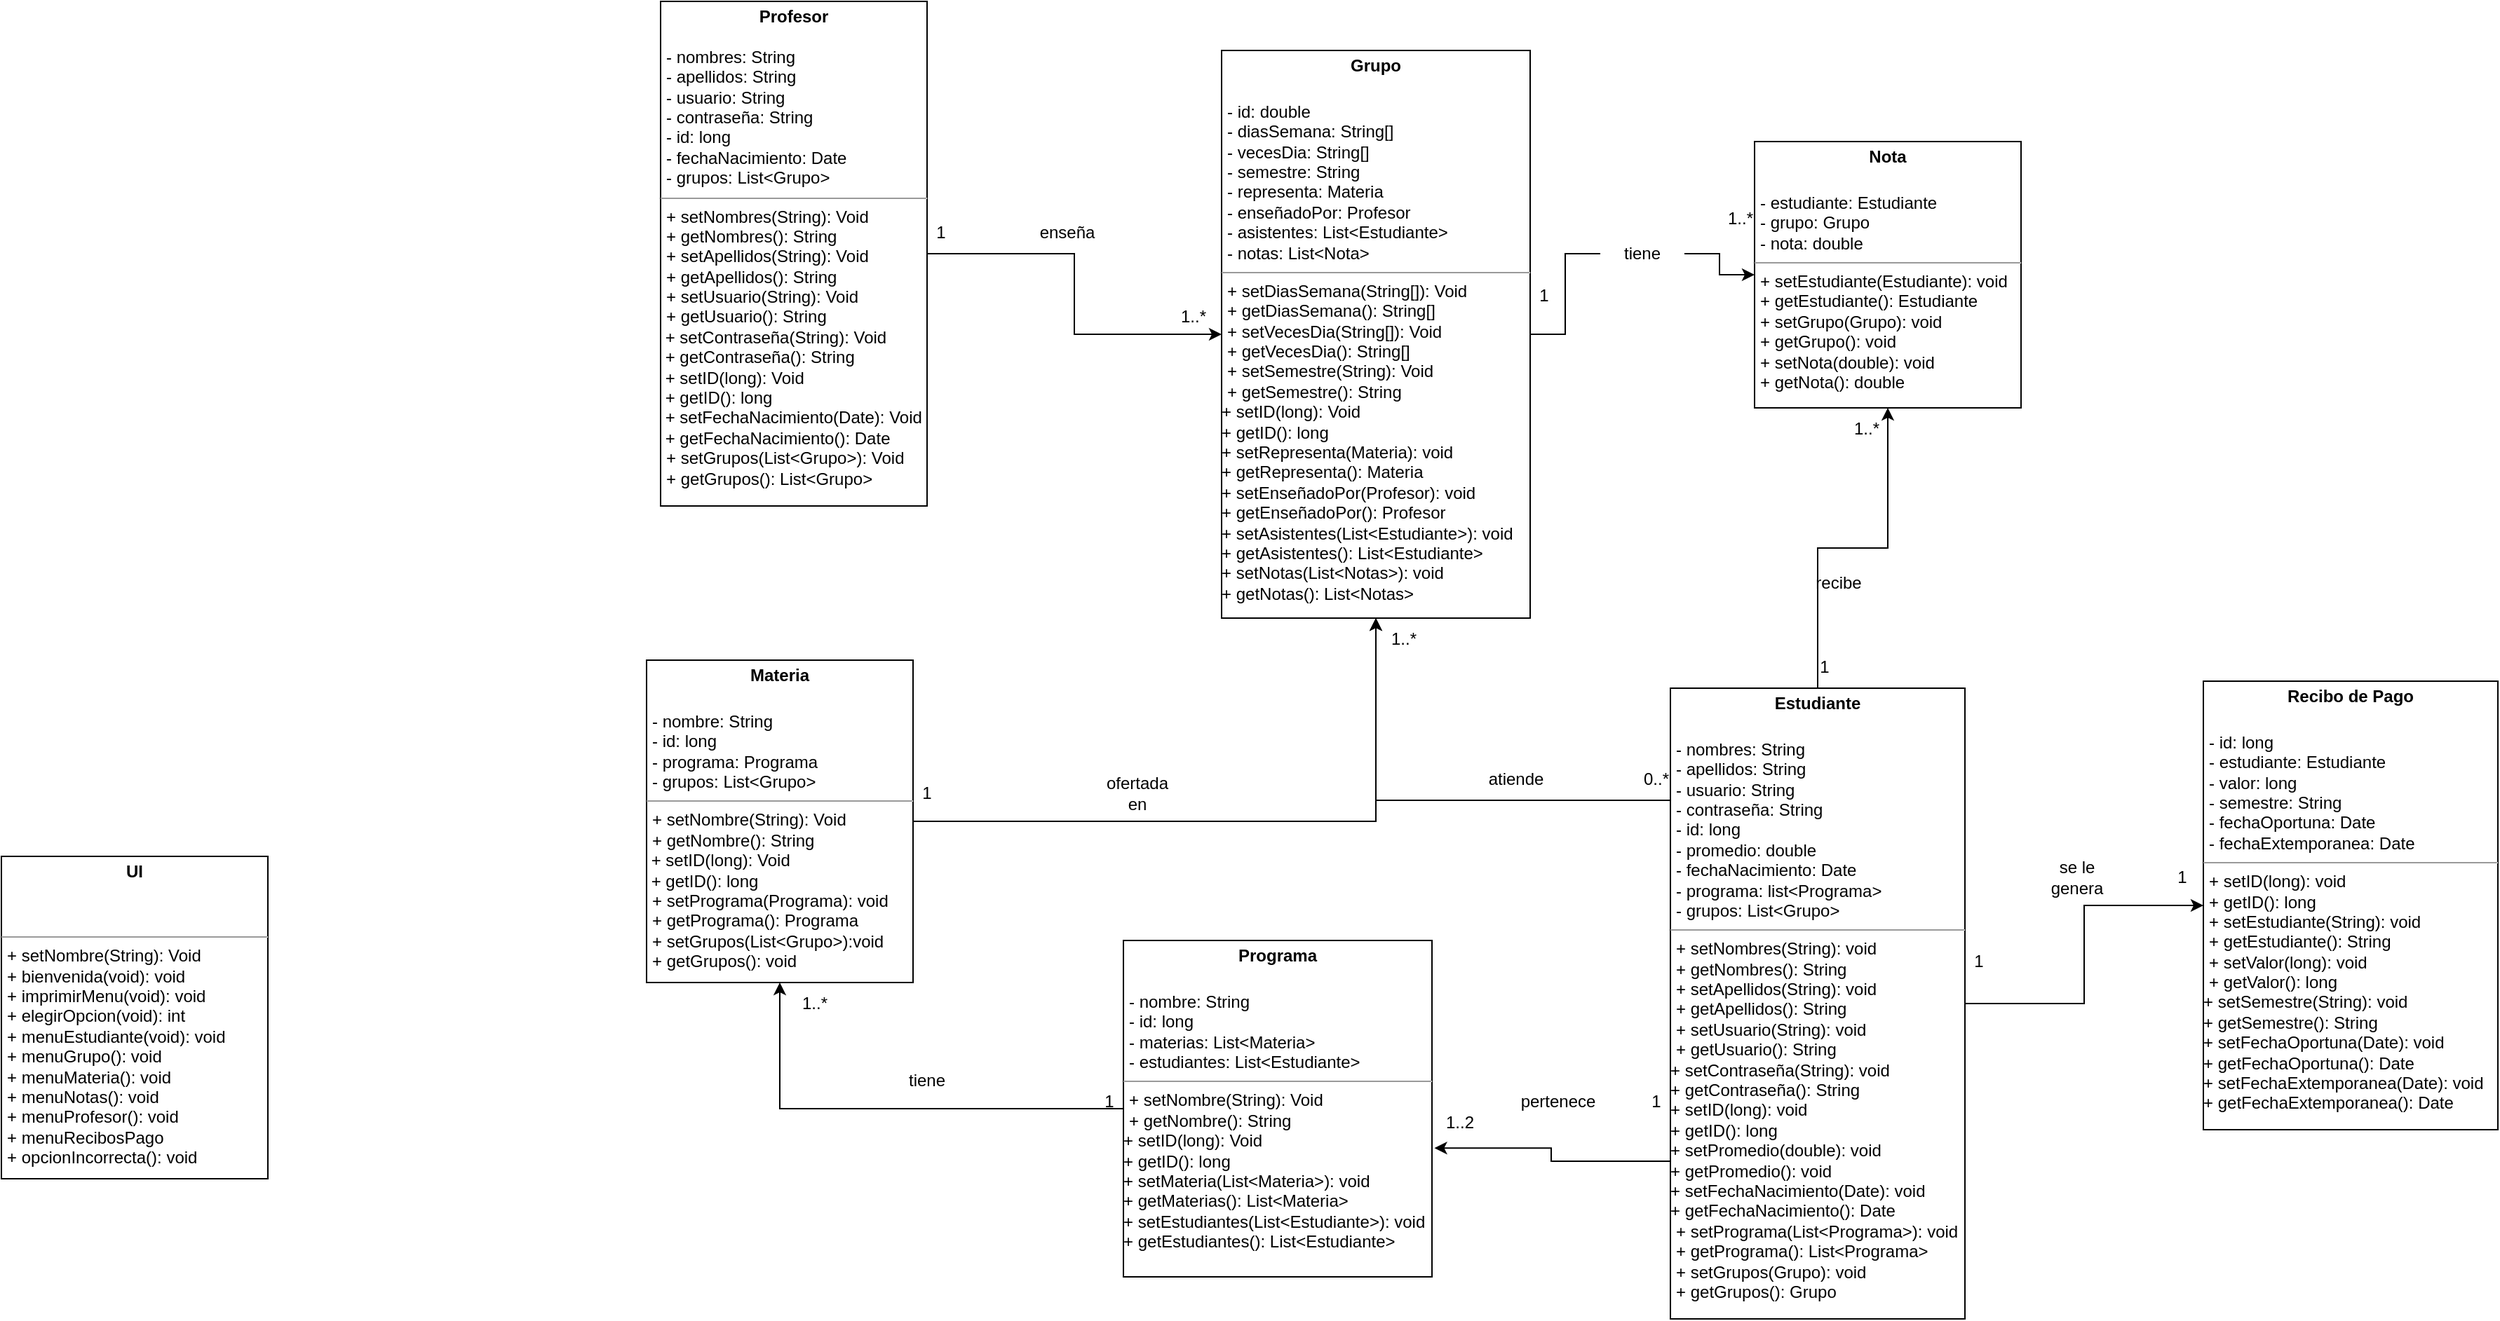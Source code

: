 <mxfile version="17.4.2" type="device"><diagram name="Page-1" id="c4acf3e9-155e-7222-9cf6-157b1a14988f"><mxGraphModel dx="1312" dy="1957" grid="1" gridSize="10" guides="1" tooltips="1" connect="1" arrows="1" fold="1" page="1" pageScale="1" pageWidth="850" pageHeight="1100" background="none" math="0" shadow="0"><root><mxCell id="0"/><mxCell id="1" parent="0"/><mxCell id="ORKNEBCGruArwPjm33vx-29" style="edgeStyle=orthogonalEdgeStyle;rounded=0;orthogonalLoop=1;jettySize=auto;html=1;entryX=0.5;entryY=1;entryDx=0;entryDy=0;" parent="1" source="5d2195bd80daf111-10" target="ORKNEBCGruArwPjm33vx-6" edge="1"><mxGeometry relative="1" as="geometry"><mxPoint x="670" y="360" as="targetPoint"/><Array as="points"><mxPoint x="670" y="440"/></Array></mxGeometry></mxCell><mxCell id="ORKNEBCGruArwPjm33vx-32" style="edgeStyle=orthogonalEdgeStyle;rounded=0;orthogonalLoop=1;jettySize=auto;html=1;entryX=0.5;entryY=1;entryDx=0;entryDy=0;" parent="1" source="5d2195bd80daf111-10" target="ORKNEBCGruArwPjm33vx-8" edge="1"><mxGeometry relative="1" as="geometry"/></mxCell><mxCell id="ORKNEBCGruArwPjm33vx-36" style="edgeStyle=orthogonalEdgeStyle;rounded=0;orthogonalLoop=1;jettySize=auto;html=1;" parent="1" source="5d2195bd80daf111-10" target="ORKNEBCGruArwPjm33vx-10" edge="1"><mxGeometry relative="1" as="geometry"/></mxCell><mxCell id="5d2195bd80daf111-10" value="&lt;p style=&quot;margin: 0px ; margin-top: 4px ; text-align: center&quot;&gt;&lt;b&gt;Estudiante&lt;/b&gt;&lt;/p&gt;&lt;p style=&quot;margin: 0px ; margin-top: 4px ; text-align: center&quot;&gt;&lt;b&gt;&lt;br&gt;&lt;/b&gt;&lt;/p&gt;&lt;p style=&quot;margin: 0px ; margin-left: 4px&quot;&gt;- nombres: String&lt;/p&gt;&lt;p style=&quot;margin: 0px ; margin-left: 4px&quot;&gt;- apellidos: String&lt;/p&gt;&lt;p style=&quot;margin: 0px ; margin-left: 4px&quot;&gt;&lt;span&gt;- usuario: String&lt;/span&gt;&lt;/p&gt;&lt;p style=&quot;margin: 0px ; margin-left: 4px&quot;&gt;- contraseña: String&lt;br&gt;- id: long&lt;/p&gt;&lt;p style=&quot;margin: 0px ; margin-left: 4px&quot;&gt;- promedio: double&lt;/p&gt;&lt;p style=&quot;margin: 0px ; margin-left: 4px&quot;&gt;- fechaNacimiento: Date&lt;/p&gt;&lt;p style=&quot;margin: 0px ; margin-left: 4px&quot;&gt;- programa: list&amp;lt;Programa&amp;gt;&lt;/p&gt;&lt;p style=&quot;margin: 0px ; margin-left: 4px&quot;&gt;- grupos: List&amp;lt;Grupo&amp;gt;&lt;/p&gt;&lt;hr size=&quot;1&quot;&gt;&lt;p style=&quot;margin: 0px ; margin-left: 4px&quot;&gt;+ setNombres(String): void&lt;br&gt;+ getNombres(): String&lt;/p&gt;&lt;p style=&quot;margin: 0px ; margin-left: 4px&quot;&gt;+ setApellidos(String): void&lt;br&gt;+ getApellidos(): String&lt;br&gt;&lt;/p&gt;&lt;p style=&quot;margin: 0px ; margin-left: 4px&quot;&gt;+ setUsuario(String): void&lt;br&gt;+ getUsuario(): String&lt;br&gt;&lt;/p&gt;+ setContraseña(String): void&lt;br&gt;+ getContraseña(): String&lt;br&gt;+ setID(long): void&lt;br&gt;+ getID(): long&lt;br&gt;+ setPromedio(double): void&lt;br&gt;+ getPromedio(): void&lt;br&gt;+ setFechaNacimiento(Date): void&lt;br&gt;+ getFechaNacimiento(): Date&lt;br&gt;&lt;p style=&quot;margin: 0px 0px 0px 4px&quot;&gt;+ setPrograma(List&amp;lt;Programa&amp;gt;): void&lt;br&gt;+ getPrograma(): List&amp;lt;Programa&amp;gt;&lt;/p&gt;&lt;p style=&quot;margin: 0px 0px 0px 4px&quot;&gt;+ setGrupos(Grupo): void&lt;br&gt;+ getGrupos(): Grupo&lt;/p&gt;" style="verticalAlign=top;align=left;overflow=fill;fontSize=12;fontFamily=Helvetica;html=1;rounded=0;shadow=0;comic=0;labelBackgroundColor=none;strokeWidth=1" parent="1" vertex="1"><mxGeometry x="880" y="360" width="210" height="450" as="geometry"/></mxCell><mxCell id="ORKNEBCGruArwPjm33vx-11" style="edgeStyle=orthogonalEdgeStyle;rounded=0;orthogonalLoop=1;jettySize=auto;html=1;entryX=0;entryY=0.5;entryDx=0;entryDy=0;" parent="1" source="ORKNEBCGruArwPjm33vx-5" target="ORKNEBCGruArwPjm33vx-6" edge="1"><mxGeometry relative="1" as="geometry"/></mxCell><mxCell id="ORKNEBCGruArwPjm33vx-5" value="&lt;p style=&quot;margin: 0px ; margin-top: 4px ; text-align: center&quot;&gt;&lt;b&gt;Profesor&lt;/b&gt;&lt;/p&gt;&lt;p style=&quot;margin: 0px ; margin-left: 4px&quot;&gt;&lt;br&gt;&lt;/p&gt;&lt;p style=&quot;margin: 0px ; margin-left: 4px&quot;&gt;- nombres: String&lt;/p&gt;&lt;p style=&quot;margin: 0px ; margin-left: 4px&quot;&gt;- apellidos: String&lt;/p&gt;&lt;p style=&quot;margin: 0px ; margin-left: 4px&quot;&gt;&lt;span&gt;- usuario: String&lt;/span&gt;&lt;/p&gt;&lt;p style=&quot;margin: 0px ; margin-left: 4px&quot;&gt;- contraseña: String&lt;br&gt;- id: long&lt;/p&gt;&lt;p style=&quot;margin: 0px ; margin-left: 4px&quot;&gt;- fechaNacimiento: Date&lt;/p&gt;&lt;p style=&quot;margin: 0px ; margin-left: 4px&quot;&gt;- grupos: List&amp;lt;Grupo&amp;gt;&lt;/p&gt;&lt;hr size=&quot;1&quot;&gt;&lt;p style=&quot;margin: 0px ; margin-left: 4px&quot;&gt;+ setNombres(String): Void&lt;br&gt;+ getNombres(): String&lt;/p&gt;&lt;p style=&quot;margin: 0px ; margin-left: 4px&quot;&gt;+ setApellidos(String): Void&lt;br&gt;+ getApellidos(): String&lt;br&gt;&lt;/p&gt;&lt;p style=&quot;margin: 0px ; margin-left: 4px&quot;&gt;+ setUsuario(String): Void&lt;br&gt;+ getUsuario(): String&lt;br&gt;&lt;/p&gt;&amp;nbsp;+ setContraseña(String): Void&lt;br&gt;&amp;nbsp;+ getContraseña(): String&lt;br&gt;&amp;nbsp;+ setID(long): Void&lt;br&gt;&amp;nbsp;+ getID(): long&lt;br&gt;&amp;nbsp;+ setFechaNacimiento(Date): Void&lt;br&gt;&amp;nbsp;+ getFechaNacimiento(): Date&lt;br&gt;&lt;p style=&quot;margin: 0px 0px 0px 4px&quot;&gt;+ setGrupos(List&amp;lt;Grupo&amp;gt;): Void&lt;br&gt;+ getGrupos(): List&amp;lt;Grupo&amp;gt;&lt;/p&gt;" style="verticalAlign=top;align=left;overflow=fill;fontSize=12;fontFamily=Helvetica;html=1;rounded=0;shadow=0;comic=0;labelBackgroundColor=none;strokeWidth=1" parent="1" vertex="1"><mxGeometry x="160" y="-130" width="190" height="360" as="geometry"/></mxCell><mxCell id="ORKNEBCGruArwPjm33vx-25" style="edgeStyle=orthogonalEdgeStyle;rounded=0;orthogonalLoop=1;jettySize=auto;html=1;entryX=0;entryY=0.5;entryDx=0;entryDy=0;startArrow=none;" parent="1" source="ORKNEBCGruArwPjm33vx-27" target="ORKNEBCGruArwPjm33vx-8" edge="1"><mxGeometry relative="1" as="geometry"/></mxCell><mxCell id="ORKNEBCGruArwPjm33vx-6" value="&lt;p style=&quot;margin: 0px ; margin-top: 4px ; text-align: center&quot;&gt;&lt;b&gt;Grupo&lt;/b&gt;&lt;/p&gt;&lt;p style=&quot;margin: 0px ; margin-top: 4px ; text-align: center&quot;&gt;&lt;b&gt;&lt;br&gt;&lt;/b&gt;&lt;/p&gt;&lt;p style=&quot;margin: 0px ; margin-left: 4px&quot;&gt;- id: double&lt;br&gt;&lt;/p&gt;&lt;p style=&quot;margin: 0px ; margin-left: 4px&quot;&gt;- diasSemana: String[]&lt;/p&gt;&lt;p style=&quot;margin: 0px ; margin-left: 4px&quot;&gt;- vecesDia: String[]&lt;/p&gt;&lt;p style=&quot;margin: 0px ; margin-left: 4px&quot;&gt;- semestre: String&lt;/p&gt;&lt;p style=&quot;margin: 0px ; margin-left: 4px&quot;&gt;- representa: Materia&lt;/p&gt;&lt;p style=&quot;margin: 0px ; margin-left: 4px&quot;&gt;- enseñadoPor: Profesor&lt;/p&gt;&lt;p style=&quot;margin: 0px ; margin-left: 4px&quot;&gt;- asistentes: List&amp;lt;Estudiante&amp;gt;&lt;/p&gt;&lt;p style=&quot;margin: 0px ; margin-left: 4px&quot;&gt;- notas: List&amp;lt;Nota&amp;gt;&lt;/p&gt;&lt;hr size=&quot;1&quot;&gt;&lt;p style=&quot;margin: 0px ; margin-left: 4px&quot;&gt;+ setDiasSemana(String[]): Void&lt;br&gt;+ getDiasSemana(): String[]&lt;/p&gt;&lt;p style=&quot;margin: 0px ; margin-left: 4px&quot;&gt;+ setVecesDia(String[]): Void&lt;br&gt;+ getVecesDia(): String[]&lt;br&gt;&lt;/p&gt;&lt;p style=&quot;margin: 0px ; margin-left: 4px&quot;&gt;+ setSemestre(String): Void&lt;br&gt;+ getSemestre(): String&lt;/p&gt;+ setID(long): Void&lt;br&gt;+ getID(): long&lt;br&gt;+ setRepresenta(Materia): void&lt;br&gt;+ getRepresenta(): Materia&lt;br&gt;+ setEnseñadoPor(Profesor): void&lt;br&gt;+ getEnseñadoPor(): Profesor&lt;br&gt;+ setAsistentes(List&amp;lt;Estudiante&amp;gt;): void&lt;br&gt;+ getAsistentes(): List&amp;lt;Estudiante&amp;gt;&lt;br&gt;+ setNotas(List&amp;lt;Notas&amp;gt;): void&lt;br&gt;+ getNotas(): List&amp;lt;Notas&amp;gt;" style="verticalAlign=top;align=left;overflow=fill;fontSize=12;fontFamily=Helvetica;html=1;rounded=0;shadow=0;comic=0;labelBackgroundColor=none;strokeWidth=1" parent="1" vertex="1"><mxGeometry x="560" y="-95" width="220" height="405" as="geometry"/></mxCell><mxCell id="ORKNEBCGruArwPjm33vx-45" style="edgeStyle=orthogonalEdgeStyle;rounded=0;orthogonalLoop=1;jettySize=auto;html=1;entryX=0.5;entryY=1;entryDx=0;entryDy=0;" parent="1" source="ORKNEBCGruArwPjm33vx-7" target="ORKNEBCGruArwPjm33vx-9" edge="1"><mxGeometry relative="1" as="geometry"/></mxCell><mxCell id="ORKNEBCGruArwPjm33vx-7" value="&lt;p style=&quot;margin: 0px ; margin-top: 4px ; text-align: center&quot;&gt;&lt;b&gt;Programa&lt;/b&gt;&lt;/p&gt;&lt;p style=&quot;margin: 0px ; margin-top: 4px ; text-align: center&quot;&gt;&lt;b&gt;&lt;br&gt;&lt;/b&gt;&lt;/p&gt;&lt;p style=&quot;margin: 0px ; margin-left: 4px&quot;&gt;- nombre: String&lt;/p&gt;&lt;p style=&quot;margin: 0px ; margin-left: 4px&quot;&gt;- id: long&lt;/p&gt;&lt;p style=&quot;margin: 0px ; margin-left: 4px&quot;&gt;&lt;span&gt;- materias: List&amp;lt;Materia&amp;gt;&lt;/span&gt;&lt;/p&gt;&lt;p style=&quot;margin: 0px ; margin-left: 4px&quot;&gt;&lt;span&gt;- estudiantes: List&amp;lt;Estudiante&amp;gt;&lt;/span&gt;&lt;/p&gt;&lt;hr size=&quot;1&quot;&gt;&lt;p style=&quot;margin: 0px ; margin-left: 4px&quot;&gt;+ setNombre(String): Void&lt;br&gt;+ getNombre(): String&lt;/p&gt;+ setID(long): Void&lt;br&gt;+ getID(): long&lt;br&gt;+ setMateria(List&amp;lt;Materia&amp;gt;): void&lt;br&gt;+ getMaterias(): List&amp;lt;Materia&amp;gt;&lt;br&gt;+ setEstudiantes(List&amp;lt;Estudiante&amp;gt;): void&lt;br&gt;+ getEstudiantes(): List&amp;lt;Estudiante&amp;gt;" style="verticalAlign=top;align=left;overflow=fill;fontSize=12;fontFamily=Helvetica;html=1;rounded=0;shadow=0;comic=0;labelBackgroundColor=none;strokeWidth=1" parent="1" vertex="1"><mxGeometry x="490" y="540" width="220" height="240" as="geometry"/></mxCell><mxCell id="ORKNEBCGruArwPjm33vx-8" value="&lt;p style=&quot;margin: 0px ; margin-top: 4px ; text-align: center&quot;&gt;&lt;b&gt;Nota&lt;/b&gt;&lt;/p&gt;&lt;p style=&quot;margin: 0px ; margin-top: 4px ; text-align: center&quot;&gt;&lt;b&gt;&lt;br&gt;&lt;/b&gt;&lt;/p&gt;&lt;p style=&quot;margin: 0px ; margin-left: 4px&quot;&gt;- estudiante: Estudiante&lt;/p&gt;&lt;p style=&quot;margin: 0px ; margin-left: 4px&quot;&gt;- grupo: Grupo&lt;/p&gt;&lt;p style=&quot;margin: 0px ; margin-left: 4px&quot;&gt;&lt;span&gt;- nota: double&lt;/span&gt;&lt;/p&gt;&lt;hr size=&quot;1&quot;&gt;&lt;p style=&quot;margin: 0px ; margin-left: 4px&quot;&gt;+ setEstudiante(Estudiante): void&lt;/p&gt;&lt;p style=&quot;margin: 0px ; margin-left: 4px&quot;&gt;+ getEstudiante(): Estudiante&lt;/p&gt;&lt;p style=&quot;margin: 0px ; margin-left: 4px&quot;&gt;+ setGrupo(Grupo): void&lt;/p&gt;&lt;p style=&quot;margin: 0px ; margin-left: 4px&quot;&gt;+ getGrupo(): void&lt;/p&gt;&lt;p style=&quot;margin: 0px ; margin-left: 4px&quot;&gt;+ setNota(double): void&lt;br&gt;+ getNota(): double&lt;/p&gt;&lt;p style=&quot;margin: 0px ; margin-left: 4px&quot;&gt;&lt;br&gt;&lt;/p&gt;" style="verticalAlign=top;align=left;overflow=fill;fontSize=12;fontFamily=Helvetica;html=1;rounded=0;shadow=0;comic=0;labelBackgroundColor=none;strokeWidth=1" parent="1" vertex="1"><mxGeometry x="940" y="-30" width="190" height="190" as="geometry"/></mxCell><mxCell id="ORKNEBCGruArwPjm33vx-19" style="edgeStyle=orthogonalEdgeStyle;rounded=0;orthogonalLoop=1;jettySize=auto;html=1;entryX=0.5;entryY=1;entryDx=0;entryDy=0;" parent="1" source="ORKNEBCGruArwPjm33vx-9" target="ORKNEBCGruArwPjm33vx-6" edge="1"><mxGeometry relative="1" as="geometry"><mxPoint x="670" y="360" as="targetPoint"/></mxGeometry></mxCell><mxCell id="ORKNEBCGruArwPjm33vx-9" value="&lt;p style=&quot;margin: 0px ; margin-top: 4px ; text-align: center&quot;&gt;&lt;b&gt;Materia&lt;/b&gt;&lt;/p&gt;&lt;p style=&quot;margin: 0px ; margin-top: 4px ; text-align: center&quot;&gt;&lt;b&gt;&lt;br&gt;&lt;/b&gt;&lt;/p&gt;&lt;p style=&quot;margin: 0px ; margin-left: 4px&quot;&gt;- nombre: String&lt;/p&gt;&lt;p style=&quot;margin: 0px ; margin-left: 4px&quot;&gt;- id: long&lt;/p&gt;&lt;p style=&quot;margin: 0px ; margin-left: 4px&quot;&gt;- programa: Programa&lt;/p&gt;&lt;p style=&quot;margin: 0px ; margin-left: 4px&quot;&gt;- grupos: List&amp;lt;Grupo&amp;gt;&lt;/p&gt;&lt;hr size=&quot;1&quot;&gt;&lt;p style=&quot;margin: 0px ; margin-left: 4px&quot;&gt;+ setNombre(String): Void&lt;br&gt;+ getNombre(): String&lt;/p&gt;&amp;nbsp;+ setID(long): Void&lt;br&gt;&amp;nbsp;+ getID(): long&lt;br&gt;&lt;p style=&quot;margin: 0px 0px 0px 4px&quot;&gt;+ setPrograma(Programa): void&lt;/p&gt;&lt;p style=&quot;margin: 0px 0px 0px 4px&quot;&gt;+ getPrograma(): Programa&lt;/p&gt;&lt;p style=&quot;margin: 0px 0px 0px 4px&quot;&gt;+ setGrupos(List&amp;lt;Grupo&amp;gt;):void&lt;/p&gt;&lt;p style=&quot;margin: 0px 0px 0px 4px&quot;&gt;+ getGrupos(): void&lt;/p&gt;" style="verticalAlign=top;align=left;overflow=fill;fontSize=12;fontFamily=Helvetica;html=1;rounded=0;shadow=0;comic=0;labelBackgroundColor=none;strokeWidth=1" parent="1" vertex="1"><mxGeometry x="150" y="340" width="190" height="230" as="geometry"/></mxCell><mxCell id="ORKNEBCGruArwPjm33vx-10" value="&lt;p style=&quot;margin: 0px ; margin-top: 4px ; text-align: center&quot;&gt;&lt;b&gt;Recibo de Pago&lt;/b&gt;&lt;/p&gt;&lt;p style=&quot;margin: 0px ; margin-top: 4px ; text-align: center&quot;&gt;&lt;b&gt;&lt;br&gt;&lt;/b&gt;&lt;/p&gt;&lt;p style=&quot;margin: 0px ; margin-left: 4px&quot;&gt;- id: long&lt;/p&gt;&lt;p style=&quot;margin: 0px ; margin-left: 4px&quot;&gt;- estudiante: Estudiante&lt;/p&gt;&lt;p style=&quot;margin: 0px ; margin-left: 4px&quot;&gt;&lt;span&gt;- valor&lt;/span&gt;&lt;span&gt;: long&lt;/span&gt;&lt;/p&gt;&lt;p style=&quot;margin: 0px ; margin-left: 4px&quot;&gt;- semestre: String&lt;/p&gt;&lt;p style=&quot;margin: 0px ; margin-left: 4px&quot;&gt;- fechaOportuna: Date&lt;/p&gt;&lt;p style=&quot;margin: 0px ; margin-left: 4px&quot;&gt;- fechaExtemporanea: Date&amp;nbsp;&amp;nbsp;&lt;/p&gt;&lt;hr size=&quot;1&quot;&gt;&lt;p style=&quot;margin: 0px ; margin-left: 4px&quot;&gt;+ setID(long): void&lt;br&gt;+ getID(): long&lt;/p&gt;&lt;p style=&quot;margin: 0px ; margin-left: 4px&quot;&gt;+ setEstudiante(String): void&lt;br&gt;+ getEstudiante(): String&lt;br&gt;&lt;/p&gt;&lt;p style=&quot;margin: 0px ; margin-left: 4px&quot;&gt;+ setValor(long): void&lt;br&gt;+ getValor(): long&lt;br&gt;&lt;/p&gt;+ setSemestre(String): void&lt;br&gt;+ getSemestre(): String&lt;br&gt;+ setFechaOportuna(Date): void&lt;br&gt;+ getFechaOportuna(): Date&lt;br&gt;+ setFechaExtemporanea(Date): void&lt;br&gt;+ getFechaExtemporanea(): Date&lt;br&gt;&lt;p style=&quot;margin: 0px 0px 0px 4px&quot;&gt;&lt;br&gt;&lt;/p&gt;" style="verticalAlign=top;align=left;overflow=fill;fontSize=12;fontFamily=Helvetica;html=1;rounded=0;shadow=0;comic=0;labelBackgroundColor=none;strokeWidth=1" parent="1" vertex="1"><mxGeometry x="1260" y="355" width="210" height="320" as="geometry"/></mxCell><mxCell id="ORKNEBCGruArwPjm33vx-12" value="1" style="text;html=1;strokeColor=none;fillColor=none;align=center;verticalAlign=middle;whiteSpace=wrap;rounded=0;" parent="1" vertex="1"><mxGeometry x="330" y="20" width="60" height="30" as="geometry"/></mxCell><mxCell id="ORKNEBCGruArwPjm33vx-13" value="enseña&lt;span style=&quot;color: rgba(0 , 0 , 0 , 0) ; font-family: monospace ; font-size: 0px&quot;&gt;%3CmxGraphModel%3E%3Croot%3E%3CmxCell%20id%3D%220%22%2F%3E%3CmxCell%20id%3D%221%22%20parent%3D%220%22%2F%3E%3CmxCell%20id%3D%222%22%20value%3D%221%22%20style%3D%22text%3Bhtml%3D1%3BstrokeColor%3Dnone%3BfillColor%3Dnone%3Balign%3Dcenter%3BverticalAlign%3Dmiddle%3BwhiteSpace%3Dwrap%3Brounded%3D0%3B%22%20vertex%3D%221%22%20parent%3D%221%22%3E%3CmxGeometry%20x%3D%22330%22%20y%3D%2220%22%20width%3D%2260%22%20height%3D%2230%22%20as%3D%22geometry%22%2F%3E%3C%2FmxCell%3E%3C%2Froot%3E%3C%2FmxGraphModel%3E&lt;/span&gt;" style="text;html=1;strokeColor=none;fillColor=none;align=center;verticalAlign=middle;whiteSpace=wrap;rounded=0;" parent="1" vertex="1"><mxGeometry x="420" y="20" width="60" height="30" as="geometry"/></mxCell><mxCell id="ORKNEBCGruArwPjm33vx-14" value="1..*" style="text;html=1;strokeColor=none;fillColor=none;align=center;verticalAlign=middle;whiteSpace=wrap;rounded=0;" parent="1" vertex="1"><mxGeometry x="510" y="80" width="60" height="30" as="geometry"/></mxCell><mxCell id="ORKNEBCGruArwPjm33vx-20" value="1&lt;span style=&quot;white-space: pre&quot;&gt;&#9;&lt;/span&gt;" style="text;html=1;strokeColor=none;fillColor=none;align=center;verticalAlign=middle;whiteSpace=wrap;rounded=0;" parent="1" vertex="1"><mxGeometry x="330" y="420" width="60" height="30" as="geometry"/></mxCell><mxCell id="ORKNEBCGruArwPjm33vx-21" value="ofertada en" style="text;html=1;strokeColor=none;fillColor=none;align=center;verticalAlign=middle;whiteSpace=wrap;rounded=0;" parent="1" vertex="1"><mxGeometry x="470" y="420" width="60" height="30" as="geometry"/></mxCell><mxCell id="ORKNEBCGruArwPjm33vx-24" value="1..*" style="text;html=1;strokeColor=none;fillColor=none;align=center;verticalAlign=middle;whiteSpace=wrap;rounded=0;" parent="1" vertex="1"><mxGeometry x="660" y="310" width="60" height="30" as="geometry"/></mxCell><mxCell id="ORKNEBCGruArwPjm33vx-26" value="1" style="text;html=1;strokeColor=none;fillColor=none;align=center;verticalAlign=middle;whiteSpace=wrap;rounded=0;" parent="1" vertex="1"><mxGeometry x="760" y="65" width="60" height="30" as="geometry"/></mxCell><mxCell id="ORKNEBCGruArwPjm33vx-28" value="1..*" style="text;html=1;strokeColor=none;fillColor=none;align=center;verticalAlign=middle;whiteSpace=wrap;rounded=0;" parent="1" vertex="1"><mxGeometry x="900" y="10" width="60" height="30" as="geometry"/></mxCell><mxCell id="ORKNEBCGruArwPjm33vx-40" style="edgeStyle=orthogonalEdgeStyle;rounded=0;orthogonalLoop=1;jettySize=auto;html=1;entryX=1.008;entryY=0.617;entryDx=0;entryDy=0;entryPerimeter=0;exitX=0;exitY=0.75;exitDx=0;exitDy=0;" parent="1" source="5d2195bd80daf111-10" target="ORKNEBCGruArwPjm33vx-7" edge="1"><mxGeometry relative="1" as="geometry"/></mxCell><mxCell id="ORKNEBCGruArwPjm33vx-30" value="0..*" style="text;html=1;strokeColor=none;fillColor=none;align=center;verticalAlign=middle;whiteSpace=wrap;rounded=0;" parent="1" vertex="1"><mxGeometry x="840" y="410" width="60" height="30" as="geometry"/></mxCell><mxCell id="ORKNEBCGruArwPjm33vx-31" value="atiende" style="text;html=1;strokeColor=none;fillColor=none;align=center;verticalAlign=middle;whiteSpace=wrap;rounded=0;" parent="1" vertex="1"><mxGeometry x="740" y="410" width="60" height="30" as="geometry"/></mxCell><mxCell id="ORKNEBCGruArwPjm33vx-33" value="1" style="text;html=1;strokeColor=none;fillColor=none;align=center;verticalAlign=middle;whiteSpace=wrap;rounded=0;" parent="1" vertex="1"><mxGeometry x="960" y="330" width="60" height="30" as="geometry"/></mxCell><mxCell id="ORKNEBCGruArwPjm33vx-34" value="recibe" style="text;html=1;strokeColor=none;fillColor=none;align=center;verticalAlign=middle;whiteSpace=wrap;rounded=0;" parent="1" vertex="1"><mxGeometry x="970" y="270" width="60" height="30" as="geometry"/></mxCell><mxCell id="ORKNEBCGruArwPjm33vx-35" value="1..*" style="text;html=1;strokeColor=none;fillColor=none;align=center;verticalAlign=middle;whiteSpace=wrap;rounded=0;" parent="1" vertex="1"><mxGeometry x="990" y="160" width="60" height="30" as="geometry"/></mxCell><mxCell id="ORKNEBCGruArwPjm33vx-37" value="1" style="text;html=1;strokeColor=none;fillColor=none;align=center;verticalAlign=middle;whiteSpace=wrap;rounded=0;" parent="1" vertex="1"><mxGeometry x="1070" y="540" width="60" height="30" as="geometry"/></mxCell><mxCell id="ORKNEBCGruArwPjm33vx-38" value="se le genera" style="text;html=1;strokeColor=none;fillColor=none;align=center;verticalAlign=middle;whiteSpace=wrap;rounded=0;" parent="1" vertex="1"><mxGeometry x="1140" y="480" width="60" height="30" as="geometry"/></mxCell><mxCell id="ORKNEBCGruArwPjm33vx-39" value="1" style="text;html=1;strokeColor=none;fillColor=none;align=center;verticalAlign=middle;whiteSpace=wrap;rounded=0;" parent="1" vertex="1"><mxGeometry x="1215" y="480" width="60" height="30" as="geometry"/></mxCell><mxCell id="ORKNEBCGruArwPjm33vx-41" value="1" style="text;html=1;strokeColor=none;fillColor=none;align=center;verticalAlign=middle;whiteSpace=wrap;rounded=0;" parent="1" vertex="1"><mxGeometry x="840" y="640" width="60" height="30" as="geometry"/></mxCell><mxCell id="ORKNEBCGruArwPjm33vx-42" value="pertenece" style="text;html=1;strokeColor=none;fillColor=none;align=center;verticalAlign=middle;whiteSpace=wrap;rounded=0;" parent="1" vertex="1"><mxGeometry x="770" y="640" width="60" height="30" as="geometry"/></mxCell><mxCell id="ORKNEBCGruArwPjm33vx-44" value="1..2" style="text;html=1;strokeColor=none;fillColor=none;align=center;verticalAlign=middle;whiteSpace=wrap;rounded=0;" parent="1" vertex="1"><mxGeometry x="700" y="655" width="60" height="30" as="geometry"/></mxCell><mxCell id="ORKNEBCGruArwPjm33vx-46" value="1&lt;span style=&quot;white-space: pre&quot;&gt;&#9;&lt;/span&gt;" style="text;html=1;strokeColor=none;fillColor=none;align=center;verticalAlign=middle;whiteSpace=wrap;rounded=0;" parent="1" vertex="1"><mxGeometry x="460" y="640" width="60" height="30" as="geometry"/></mxCell><mxCell id="ORKNEBCGruArwPjm33vx-47" value="tiene" style="text;html=1;strokeColor=none;fillColor=none;align=center;verticalAlign=middle;whiteSpace=wrap;rounded=0;" parent="1" vertex="1"><mxGeometry x="320" y="625" width="60" height="30" as="geometry"/></mxCell><mxCell id="ORKNEBCGruArwPjm33vx-48" value="1..*" style="text;html=1;strokeColor=none;fillColor=none;align=center;verticalAlign=middle;whiteSpace=wrap;rounded=0;" parent="1" vertex="1"><mxGeometry x="240" y="570" width="60" height="30" as="geometry"/></mxCell><mxCell id="ORKNEBCGruArwPjm33vx-27" value="tiene" style="text;html=1;strokeColor=none;fillColor=none;align=center;verticalAlign=middle;whiteSpace=wrap;rounded=0;" parent="1" vertex="1"><mxGeometry x="830" y="35" width="60" height="30" as="geometry"/></mxCell><mxCell id="NEw9Qr9NE5gUEtKs4Nx5-1" value="" style="edgeStyle=orthogonalEdgeStyle;rounded=0;orthogonalLoop=1;jettySize=auto;html=1;entryX=0;entryY=0.5;entryDx=0;entryDy=0;endArrow=none;" parent="1" source="ORKNEBCGruArwPjm33vx-6" target="ORKNEBCGruArwPjm33vx-27" edge="1"><mxGeometry relative="1" as="geometry"><mxPoint x="760" y="97.5" as="sourcePoint"/><mxPoint x="880" y="50" as="targetPoint"/></mxGeometry></mxCell><mxCell id="HZkFlrWe_pPob8m35TJ6-1" value="&lt;p style=&quot;margin: 0px ; margin-top: 4px ; text-align: center&quot;&gt;&lt;b&gt;UI&lt;/b&gt;&lt;/p&gt;&lt;p style=&quot;margin: 0px ; margin-top: 4px ; text-align: center&quot;&gt;&lt;b&gt;&lt;br&gt;&lt;/b&gt;&lt;/p&gt;&lt;p style=&quot;margin: 0px ; margin-left: 4px&quot;&gt;&lt;br&gt;&lt;/p&gt;&lt;hr size=&quot;1&quot;&gt;&lt;p style=&quot;margin: 0px ; margin-left: 4px&quot;&gt;+ setNombre(String): Void&lt;br&gt;+ bienvenida(void): void&lt;/p&gt;&lt;p style=&quot;margin: 0px ; margin-left: 4px&quot;&gt;+ imprimirMenu(void): void&lt;/p&gt;&lt;p style=&quot;margin: 0px ; margin-left: 4px&quot;&gt;+ elegirOpcion(void): int&lt;/p&gt;&lt;p style=&quot;margin: 0px ; margin-left: 4px&quot;&gt;+ menuEstudiante(void): void&lt;/p&gt;&lt;p style=&quot;margin: 0px ; margin-left: 4px&quot;&gt;+ menuGrupo(): void&lt;/p&gt;&lt;p style=&quot;margin: 0px ; margin-left: 4px&quot;&gt;+ menuMateria(): void&lt;/p&gt;&lt;p style=&quot;margin: 0px ; margin-left: 4px&quot;&gt;+ menuNotas(): void&lt;/p&gt;&lt;p style=&quot;margin: 0px ; margin-left: 4px&quot;&gt;+ menuProfesor(): void&lt;/p&gt;&lt;p style=&quot;margin: 0px ; margin-left: 4px&quot;&gt;+ menuRecibosPago&lt;/p&gt;&lt;p style=&quot;margin: 0px ; margin-left: 4px&quot;&gt;+ opcionIncorrecta(): void&lt;/p&gt;" style="verticalAlign=top;align=left;overflow=fill;fontSize=12;fontFamily=Helvetica;html=1;rounded=0;shadow=0;comic=0;labelBackgroundColor=none;strokeWidth=1" parent="1" vertex="1"><mxGeometry x="-310" y="480" width="190" height="230" as="geometry"/></mxCell></root></mxGraphModel></diagram></mxfile>